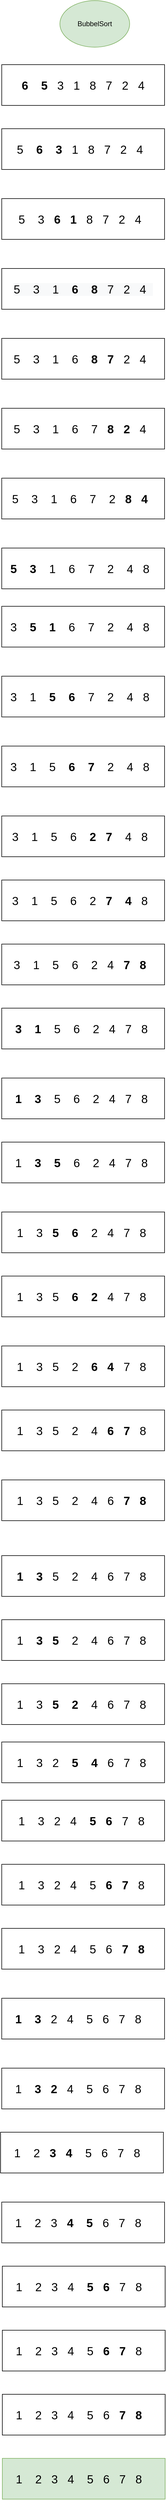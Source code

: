 <mxfile version="13.10.2" type="github">
  <diagram id="Pk1b3dgURT7b5KNRzjb6" name="Page-1">
    <mxGraphModel dx="504" dy="398" grid="1" gridSize="10" guides="1" tooltips="1" connect="1" arrows="1" fold="1" page="1" pageScale="1" pageWidth="827" pageHeight="1169" math="0" shadow="0">
      <root>
        <mxCell id="0" />
        <mxCell id="1" parent="0" />
        <mxCell id="W44GUW1nfyjWdWvCGlpn-1" value="BubbelSort" style="ellipse;whiteSpace=wrap;html=1;fillColor=#d5e8d4;strokeColor=#82b366;" vertex="1" parent="1">
          <mxGeometry x="340" y="40" width="120" height="80" as="geometry" />
        </mxCell>
        <mxCell id="W44GUW1nfyjWdWvCGlpn-3" value="&lt;font style=&quot;font-size: 20px&quot;&gt;&lt;b&gt;6&amp;nbsp; &amp;nbsp; 5&lt;/b&gt;&amp;nbsp; &amp;nbsp;3&amp;nbsp; &amp;nbsp;1&amp;nbsp; &amp;nbsp;8&amp;nbsp; &amp;nbsp;7&amp;nbsp; &amp;nbsp;2&amp;nbsp; &amp;nbsp;4&lt;/font&gt;" style="rounded=0;whiteSpace=wrap;html=1;gradientColor=#ffffff;" vertex="1" parent="1">
          <mxGeometry x="240" y="150" width="280" height="70" as="geometry" />
        </mxCell>
        <mxCell id="W44GUW1nfyjWdWvCGlpn-4" value="&lt;font style=&quot;font-size: 20px&quot;&gt;5&amp;nbsp; &amp;nbsp; &lt;b&gt;6&amp;nbsp; &amp;nbsp; 3&amp;nbsp;&lt;/b&gt; &amp;nbsp;1&amp;nbsp; &amp;nbsp;8&amp;nbsp; &amp;nbsp;7&amp;nbsp; &amp;nbsp;2&amp;nbsp; &amp;nbsp;4&amp;nbsp;&amp;nbsp;&lt;/font&gt;" style="rounded=0;whiteSpace=wrap;html=1;" vertex="1" parent="1">
          <mxGeometry x="240" y="260" width="280" height="70" as="geometry" />
        </mxCell>
        <mxCell id="W44GUW1nfyjWdWvCGlpn-5" value="&lt;span style=&quot;font-size: 20px&quot;&gt;5&amp;nbsp; &amp;nbsp; 3&amp;nbsp; &amp;nbsp;&lt;b&gt;6&amp;nbsp; &amp;nbsp;1&lt;/b&gt;&amp;nbsp; &amp;nbsp;8&amp;nbsp; &amp;nbsp;7&amp;nbsp; &amp;nbsp;2&amp;nbsp; &amp;nbsp;4&amp;nbsp;&amp;nbsp;&lt;/span&gt;" style="rounded=0;whiteSpace=wrap;html=1;" vertex="1" parent="1">
          <mxGeometry x="240" y="380" width="280" height="70" as="geometry" />
        </mxCell>
        <mxCell id="W44GUW1nfyjWdWvCGlpn-6" value="&lt;span style=&quot;color: rgb(0 , 0 , 0) ; font-family: &amp;#34;helvetica&amp;#34; ; font-size: 20px ; font-style: normal ; font-weight: 400 ; letter-spacing: normal ; text-align: center ; text-indent: 0px ; text-transform: none ; word-spacing: 0px ; background-color: rgb(248 , 249 , 250) ; display: inline ; float: none&quot;&gt;5&amp;nbsp; &amp;nbsp; 3&amp;nbsp; &amp;nbsp; 1&amp;nbsp; &amp;nbsp; &lt;/span&gt;&lt;span style=&quot;color: rgb(0 , 0 , 0) ; font-family: &amp;#34;helvetica&amp;#34; ; font-size: 20px ; font-style: normal ; letter-spacing: normal ; text-align: center ; text-indent: 0px ; text-transform: none ; word-spacing: 0px ; background-color: rgb(248 , 249 , 250) ; display: inline ; float: none&quot;&gt;&lt;b&gt;6&amp;nbsp; &amp;nbsp; 8&lt;/b&gt;&lt;/span&gt;&lt;span style=&quot;color: rgb(0 , 0 , 0) ; font-family: &amp;#34;helvetica&amp;#34; ; font-size: 20px ; font-style: normal ; font-weight: 400 ; letter-spacing: normal ; text-align: center ; text-indent: 0px ; text-transform: none ; word-spacing: 0px ; background-color: rgb(248 , 249 , 250) ; display: inline ; float: none&quot;&gt;&amp;nbsp; &amp;nbsp;7&amp;nbsp; &amp;nbsp;2&amp;nbsp; &amp;nbsp;4&amp;nbsp;&amp;nbsp;&lt;/span&gt;" style="rounded=0;whiteSpace=wrap;html=1;" vertex="1" parent="1">
          <mxGeometry x="240" y="500" width="280" height="70" as="geometry" />
        </mxCell>
        <mxCell id="W44GUW1nfyjWdWvCGlpn-7" value="&lt;span style=&quot;font-family: &amp;#34;helvetica&amp;#34; ; font-size: 20px&quot;&gt;5&amp;nbsp; &amp;nbsp; 3&amp;nbsp; &amp;nbsp; 1&amp;nbsp; &amp;nbsp; 6&amp;nbsp; &amp;nbsp; &lt;b&gt;8&amp;nbsp; &amp;nbsp;7&amp;nbsp;&lt;/b&gt; &amp;nbsp;2&amp;nbsp; &amp;nbsp;4&amp;nbsp;&amp;nbsp;&lt;/span&gt;" style="rounded=0;whiteSpace=wrap;html=1;" vertex="1" parent="1">
          <mxGeometry x="240" y="620" width="280" height="70" as="geometry" />
        </mxCell>
        <mxCell id="W44GUW1nfyjWdWvCGlpn-8" value="&lt;span style=&quot;font-family: &amp;#34;helvetica&amp;#34; ; font-size: 20px&quot;&gt;5&amp;nbsp; &amp;nbsp; 3&amp;nbsp; &amp;nbsp; 1&amp;nbsp; &amp;nbsp; 6&amp;nbsp; &amp;nbsp; 7&amp;nbsp; &amp;nbsp; 2&amp;nbsp; &amp;nbsp;&lt;b&gt;8&amp;nbsp; &amp;nbsp;4&lt;/b&gt;&amp;nbsp;&amp;nbsp;&lt;/span&gt;" style="rounded=0;whiteSpace=wrap;html=1;" vertex="1" parent="1">
          <mxGeometry x="240" y="860" width="280" height="70" as="geometry" />
        </mxCell>
        <mxCell id="W44GUW1nfyjWdWvCGlpn-11" value="&lt;span style=&quot;font-family: &amp;#34;helvetica&amp;#34; ; font-size: 20px&quot;&gt;&lt;b&gt;5&amp;nbsp; &amp;nbsp; 3&amp;nbsp;&lt;/b&gt; &amp;nbsp; 1&amp;nbsp; &amp;nbsp; 6&amp;nbsp; &amp;nbsp; 7&amp;nbsp; &amp;nbsp; 2&amp;nbsp; &amp;nbsp; 4&amp;nbsp; &amp;nbsp;8&amp;nbsp;&amp;nbsp;&lt;/span&gt;" style="whiteSpace=wrap;html=1;gradientColor=#ffffff;" vertex="1" parent="1">
          <mxGeometry x="240" y="980" width="280" height="70" as="geometry" />
        </mxCell>
        <mxCell id="W44GUW1nfyjWdWvCGlpn-12" value="&lt;span style=&quot;font-family: &amp;#34;helvetica&amp;#34; ; font-size: 20px&quot;&gt;3&amp;nbsp; &amp;nbsp; &lt;b&gt;5&amp;nbsp; &amp;nbsp; 1&lt;/b&gt;&amp;nbsp; &amp;nbsp; 6&amp;nbsp; &amp;nbsp; 7&amp;nbsp; &amp;nbsp; 2&amp;nbsp; &amp;nbsp; 4&amp;nbsp; &amp;nbsp;8&amp;nbsp;&amp;nbsp;&lt;/span&gt;" style="whiteSpace=wrap;html=1;gradientColor=#ffffff;" vertex="1" parent="1">
          <mxGeometry x="240" y="1080" width="280" height="70" as="geometry" />
        </mxCell>
        <mxCell id="W44GUW1nfyjWdWvCGlpn-14" value="&lt;span style=&quot;font-family: &amp;#34;helvetica&amp;#34; ; font-size: 20px&quot;&gt;3&amp;nbsp; &amp;nbsp; 1&amp;nbsp; &amp;nbsp; &lt;b&gt;5&amp;nbsp; &amp;nbsp; 6&lt;/b&gt;&amp;nbsp; &amp;nbsp; 7&amp;nbsp; &amp;nbsp; 2&amp;nbsp; &amp;nbsp; 4&amp;nbsp; &amp;nbsp;8&amp;nbsp;&amp;nbsp;&lt;/span&gt;" style="whiteSpace=wrap;html=1;gradientColor=#ffffff;" vertex="1" parent="1">
          <mxGeometry x="240" y="1200" width="280" height="70" as="geometry" />
        </mxCell>
        <mxCell id="W44GUW1nfyjWdWvCGlpn-15" value="&lt;span style=&quot;font-family: &amp;#34;helvetica&amp;#34; ; font-size: 20px&quot;&gt;3&amp;nbsp; &amp;nbsp; 1&amp;nbsp; &amp;nbsp; 5&amp;nbsp; &amp;nbsp; &lt;b&gt;6&amp;nbsp; &amp;nbsp; 7&lt;/b&gt;&amp;nbsp; &amp;nbsp; 2&amp;nbsp; &amp;nbsp; 4&amp;nbsp; &amp;nbsp;8&amp;nbsp;&amp;nbsp;&lt;/span&gt;" style="whiteSpace=wrap;html=1;gradientColor=#ffffff;" vertex="1" parent="1">
          <mxGeometry x="240" y="1320" width="280" height="70" as="geometry" />
        </mxCell>
        <mxCell id="W44GUW1nfyjWdWvCGlpn-16" value="&lt;span style=&quot;font-family: &amp;#34;helvetica&amp;#34; ; font-size: 20px&quot;&gt;3&amp;nbsp; &amp;nbsp; 1&amp;nbsp; &amp;nbsp; 5&amp;nbsp; &amp;nbsp; 6&amp;nbsp; &amp;nbsp; &lt;b&gt;2&amp;nbsp; &amp;nbsp;7&lt;/b&gt;&amp;nbsp; &amp;nbsp; 4&amp;nbsp; &amp;nbsp;8&amp;nbsp;&amp;nbsp;&lt;/span&gt;" style="whiteSpace=wrap;html=1;gradientColor=#ffffff;" vertex="1" parent="1">
          <mxGeometry x="240" y="1440" width="280" height="70" as="geometry" />
        </mxCell>
        <mxCell id="W44GUW1nfyjWdWvCGlpn-21" value="&lt;span style=&quot;font-family: &amp;#34;helvetica&amp;#34; ; font-size: 20px&quot;&gt;5&amp;nbsp; &amp;nbsp; 3&amp;nbsp; &amp;nbsp; 1&amp;nbsp; &amp;nbsp; 6&amp;nbsp; &amp;nbsp; 7&lt;b&gt;&amp;nbsp; &amp;nbsp;8&amp;nbsp;&lt;/b&gt; &amp;nbsp;&lt;b&gt;2&lt;/b&gt;&amp;nbsp; &amp;nbsp;4&amp;nbsp;&amp;nbsp;&lt;/span&gt;" style="rounded=0;whiteSpace=wrap;html=1;" vertex="1" parent="1">
          <mxGeometry x="240" y="740" width="280" height="70" as="geometry" />
        </mxCell>
        <mxCell id="W44GUW1nfyjWdWvCGlpn-22" value="&lt;span style=&quot;font-family: &amp;#34;helvetica&amp;#34; ; font-size: 20px&quot;&gt;3&amp;nbsp; &amp;nbsp; 1&amp;nbsp; &amp;nbsp; 5&amp;nbsp; &amp;nbsp; 6&amp;nbsp; &amp;nbsp; 2&lt;b&gt;&amp;nbsp; &amp;nbsp;7&lt;/b&gt;&amp;nbsp; &amp;nbsp; &lt;b&gt;4&lt;/b&gt;&amp;nbsp; &amp;nbsp;8&amp;nbsp;&amp;nbsp;&lt;/span&gt;" style="whiteSpace=wrap;html=1;gradientColor=#ffffff;" vertex="1" parent="1">
          <mxGeometry x="240" y="1550" width="280" height="70" as="geometry" />
        </mxCell>
        <mxCell id="W44GUW1nfyjWdWvCGlpn-23" value="&lt;span style=&quot;font-family: &amp;#34;helvetica&amp;#34; ; font-size: 20px&quot;&gt;3&amp;nbsp; &amp;nbsp; 1&amp;nbsp; &amp;nbsp; 5&amp;nbsp; &amp;nbsp; 6&amp;nbsp; &amp;nbsp; 2&lt;b&gt;&amp;nbsp; &amp;nbsp;&lt;/b&gt;4&amp;nbsp; &amp;nbsp;&lt;b&gt;7&lt;/b&gt;&amp;nbsp; &amp;nbsp;&lt;b&gt;8&lt;/b&gt;&amp;nbsp;&amp;nbsp;&lt;/span&gt;" style="whiteSpace=wrap;html=1;gradientColor=#ffffff;" vertex="1" parent="1">
          <mxGeometry x="240" y="1660" width="280" height="70" as="geometry" />
        </mxCell>
        <mxCell id="W44GUW1nfyjWdWvCGlpn-25" value="&lt;span style=&quot;font-family: &amp;#34;helvetica&amp;#34; ; font-size: 20px&quot;&gt;&lt;b&gt;3&amp;nbsp; &amp;nbsp; 1&lt;/b&gt;&amp;nbsp; &amp;nbsp; 5&amp;nbsp; &amp;nbsp; 6&amp;nbsp; &amp;nbsp; 2&lt;/span&gt;&lt;b style=&quot;font-family: &amp;#34;helvetica&amp;#34; ; font-size: 20px&quot;&gt;&amp;nbsp; &amp;nbsp;&lt;/b&gt;&lt;span style=&quot;font-family: &amp;#34;helvetica&amp;#34; ; font-size: 20px&quot;&gt;4&amp;nbsp; &amp;nbsp;7&lt;/span&gt;&lt;span style=&quot;font-family: &amp;#34;helvetica&amp;#34; ; font-size: 20px&quot;&gt;&amp;nbsp; &amp;nbsp;8&lt;/span&gt;&lt;span style=&quot;font-family: &amp;#34;helvetica&amp;#34; ; font-size: 20px&quot;&gt;&amp;nbsp;&lt;/span&gt;" style="rounded=0;whiteSpace=wrap;html=1;" vertex="1" parent="1">
          <mxGeometry x="240" y="1770" width="280" height="70" as="geometry" />
        </mxCell>
        <mxCell id="W44GUW1nfyjWdWvCGlpn-26" value="&lt;span style=&quot;font-family: &amp;#34;helvetica&amp;#34; ; font-size: 20px&quot;&gt;&lt;b&gt;1&amp;nbsp; &amp;nbsp; 3&lt;/b&gt;&amp;nbsp; &amp;nbsp; 5&amp;nbsp; &amp;nbsp; 6&amp;nbsp; &amp;nbsp; 2&lt;/span&gt;&lt;b style=&quot;font-family: &amp;#34;helvetica&amp;#34; ; font-size: 20px&quot;&gt;&amp;nbsp; &amp;nbsp;&lt;/b&gt;&lt;span style=&quot;font-family: &amp;#34;helvetica&amp;#34; ; font-size: 20px&quot;&gt;4&amp;nbsp; &amp;nbsp;7&lt;/span&gt;&lt;span style=&quot;font-family: &amp;#34;helvetica&amp;#34; ; font-size: 20px&quot;&gt;&amp;nbsp; &amp;nbsp;8&lt;/span&gt;&lt;span style=&quot;font-family: &amp;#34;helvetica&amp;#34; ; font-size: 20px&quot;&gt;&amp;nbsp;&lt;/span&gt;" style="rounded=0;whiteSpace=wrap;html=1;" vertex="1" parent="1">
          <mxGeometry x="240" y="1890" width="280" height="70" as="geometry" />
        </mxCell>
        <mxCell id="W44GUW1nfyjWdWvCGlpn-27" value="&lt;span style=&quot;font-family: &amp;#34;helvetica&amp;#34; ; font-size: 20px&quot;&gt;1&lt;b&gt;&amp;nbsp; &amp;nbsp; 3&lt;/b&gt;&amp;nbsp; &amp;nbsp; &lt;b&gt;5&lt;/b&gt;&amp;nbsp; &amp;nbsp; 6&amp;nbsp; &amp;nbsp; 2&lt;/span&gt;&lt;b style=&quot;font-family: &amp;#34;helvetica&amp;#34; ; font-size: 20px&quot;&gt;&amp;nbsp; &amp;nbsp;&lt;/b&gt;&lt;span style=&quot;font-family: &amp;#34;helvetica&amp;#34; ; font-size: 20px&quot;&gt;4&amp;nbsp; &amp;nbsp;7&lt;/span&gt;&lt;span style=&quot;font-family: &amp;#34;helvetica&amp;#34; ; font-size: 20px&quot;&gt;&amp;nbsp; &amp;nbsp;8&lt;/span&gt;&lt;span style=&quot;font-family: &amp;#34;helvetica&amp;#34; ; font-size: 20px&quot;&gt;&amp;nbsp;&lt;/span&gt;" style="rounded=0;whiteSpace=wrap;html=1;" vertex="1" parent="1">
          <mxGeometry x="240" y="2000" width="280" height="70" as="geometry" />
        </mxCell>
        <mxCell id="W44GUW1nfyjWdWvCGlpn-28" value="&lt;span style=&quot;font-family: &amp;#34;helvetica&amp;#34; ; font-size: 20px&quot;&gt;1&lt;b&gt;&amp;nbsp; &amp;nbsp; &lt;/b&gt;3&amp;nbsp; &amp;nbsp;&lt;b&gt;5&lt;/b&gt;&amp;nbsp; &amp;nbsp; &lt;b&gt;6&lt;/b&gt;&amp;nbsp; &amp;nbsp; 2&lt;/span&gt;&lt;b style=&quot;font-family: &amp;#34;helvetica&amp;#34; ; font-size: 20px&quot;&gt;&amp;nbsp; &amp;nbsp;&lt;/b&gt;&lt;span style=&quot;font-family: &amp;#34;helvetica&amp;#34; ; font-size: 20px&quot;&gt;4&amp;nbsp; &amp;nbsp;7&lt;/span&gt;&lt;span style=&quot;font-family: &amp;#34;helvetica&amp;#34; ; font-size: 20px&quot;&gt;&amp;nbsp; &amp;nbsp;8&lt;/span&gt;&lt;span style=&quot;font-family: &amp;#34;helvetica&amp;#34; ; font-size: 20px&quot;&gt;&amp;nbsp;&lt;/span&gt;" style="rounded=0;whiteSpace=wrap;html=1;" vertex="1" parent="1">
          <mxGeometry x="240" y="2120" width="280" height="70" as="geometry" />
        </mxCell>
        <mxCell id="W44GUW1nfyjWdWvCGlpn-29" value="&lt;span style=&quot;font-family: &amp;#34;helvetica&amp;#34; ; font-size: 20px&quot;&gt;1&lt;b&gt;&amp;nbsp; &amp;nbsp; &lt;/b&gt;3&amp;nbsp; &amp;nbsp;5&amp;nbsp; &amp;nbsp;&amp;nbsp;&lt;b&gt;6&lt;/b&gt;&amp;nbsp; &amp;nbsp; &lt;b&gt;2&lt;/b&gt;&lt;/span&gt;&lt;b style=&quot;font-family: &amp;#34;helvetica&amp;#34; ; font-size: 20px&quot;&gt;&amp;nbsp; &amp;nbsp;&lt;/b&gt;&lt;span style=&quot;font-family: &amp;#34;helvetica&amp;#34; ; font-size: 20px&quot;&gt;4&amp;nbsp; &amp;nbsp;7&lt;/span&gt;&lt;span style=&quot;font-family: &amp;#34;helvetica&amp;#34; ; font-size: 20px&quot;&gt;&amp;nbsp; &amp;nbsp;8&lt;/span&gt;&lt;span style=&quot;font-family: &amp;#34;helvetica&amp;#34; ; font-size: 20px&quot;&gt;&amp;nbsp;&lt;/span&gt;" style="rounded=0;whiteSpace=wrap;html=1;" vertex="1" parent="1">
          <mxGeometry x="240" y="2230" width="280" height="70" as="geometry" />
        </mxCell>
        <mxCell id="W44GUW1nfyjWdWvCGlpn-30" value="&lt;span style=&quot;font-family: &amp;#34;helvetica&amp;#34; ; font-size: 20px&quot;&gt;1&lt;b&gt;&amp;nbsp; &amp;nbsp; &lt;/b&gt;3&amp;nbsp; &amp;nbsp;5&amp;nbsp; &amp;nbsp; 2&amp;nbsp;&amp;nbsp; &amp;nbsp;&lt;b&gt;6&lt;/b&gt;&lt;/span&gt;&lt;b style=&quot;font-family: &amp;#34;helvetica&amp;#34; ; font-size: 20px&quot;&gt;&amp;nbsp; &amp;nbsp;&lt;/b&gt;&lt;span style=&quot;font-family: &amp;#34;helvetica&amp;#34; ; font-size: 20px&quot;&gt;&lt;b&gt;4&amp;nbsp;&lt;/b&gt; &amp;nbsp;7&lt;/span&gt;&lt;span style=&quot;font-family: &amp;#34;helvetica&amp;#34; ; font-size: 20px&quot;&gt;&amp;nbsp; &amp;nbsp;8&lt;/span&gt;&lt;span style=&quot;font-family: &amp;#34;helvetica&amp;#34; ; font-size: 20px&quot;&gt;&amp;nbsp;&lt;/span&gt;" style="rounded=0;whiteSpace=wrap;html=1;" vertex="1" parent="1">
          <mxGeometry x="240" y="2350" width="280" height="70" as="geometry" />
        </mxCell>
        <mxCell id="W44GUW1nfyjWdWvCGlpn-31" value="&lt;span style=&quot;font-family: &amp;#34;helvetica&amp;#34; ; font-size: 20px&quot;&gt;1&lt;b&gt;&amp;nbsp; &amp;nbsp; &lt;/b&gt;3&amp;nbsp; &amp;nbsp;5&amp;nbsp; &amp;nbsp; 2&amp;nbsp; &amp;nbsp; 4&lt;/span&gt;&lt;b style=&quot;font-family: &amp;#34;helvetica&amp;#34; ; font-size: 20px&quot;&gt;&amp;nbsp; &amp;nbsp;6&lt;/b&gt;&lt;span style=&quot;font-family: &amp;#34;helvetica&amp;#34; ; font-size: 20px&quot;&gt;&lt;b&gt;&amp;nbsp;&lt;/b&gt; &amp;nbsp;&lt;b&gt;7&lt;/b&gt;&lt;/span&gt;&lt;span style=&quot;font-family: &amp;#34;helvetica&amp;#34; ; font-size: 20px&quot;&gt;&amp;nbsp; &amp;nbsp;8&lt;/span&gt;&lt;span style=&quot;font-family: &amp;#34;helvetica&amp;#34; ; font-size: 20px&quot;&gt;&amp;nbsp;&lt;/span&gt;" style="rounded=0;whiteSpace=wrap;html=1;" vertex="1" parent="1">
          <mxGeometry x="240" y="2460" width="280" height="70" as="geometry" />
        </mxCell>
        <mxCell id="W44GUW1nfyjWdWvCGlpn-32" value="&lt;span style=&quot;font-family: &amp;#34;helvetica&amp;#34; ; font-size: 20px&quot;&gt;1&lt;b&gt;&amp;nbsp; &amp;nbsp; &lt;/b&gt;3&amp;nbsp; &amp;nbsp;5&amp;nbsp; &amp;nbsp; 2&amp;nbsp; &amp;nbsp; 4&lt;/span&gt;&lt;b style=&quot;font-family: &amp;#34;helvetica&amp;#34; ; font-size: 20px&quot;&gt;&amp;nbsp; &amp;nbsp;&lt;/b&gt;&lt;span style=&quot;font-family: &amp;#34;helvetica&amp;#34; ; font-size: 20px&quot;&gt;6&lt;/span&gt;&lt;span style=&quot;font-family: &amp;#34;helvetica&amp;#34; ; font-size: 20px&quot;&gt;&amp;nbsp; &amp;nbsp;&lt;b&gt;7&lt;/b&gt;&lt;/span&gt;&lt;span style=&quot;font-family: &amp;#34;helvetica&amp;#34; ; font-size: 20px&quot;&gt;&amp;nbsp; &amp;nbsp;&lt;b&gt;8&lt;/b&gt;&lt;/span&gt;&lt;span style=&quot;font-family: &amp;#34;helvetica&amp;#34; ; font-size: 20px&quot;&gt;&lt;b&gt;&amp;nbsp;&lt;/b&gt;&lt;/span&gt;" style="rounded=0;whiteSpace=wrap;html=1;" vertex="1" parent="1">
          <mxGeometry x="240" y="2580" width="280" height="70" as="geometry" />
        </mxCell>
        <mxCell id="W44GUW1nfyjWdWvCGlpn-33" value="&lt;span style=&quot;font-family: &amp;#34;helvetica&amp;#34; ; font-size: 20px&quot;&gt;&lt;b&gt;1&amp;nbsp; &amp;nbsp; 3&lt;/b&gt;&amp;nbsp; &amp;nbsp;5&amp;nbsp; &amp;nbsp; 2&amp;nbsp; &amp;nbsp; 4&lt;/span&gt;&lt;b style=&quot;font-family: &amp;#34;helvetica&amp;#34; ; font-size: 20px&quot;&gt;&amp;nbsp; &amp;nbsp;&lt;/b&gt;&lt;span style=&quot;font-family: &amp;#34;helvetica&amp;#34; ; font-size: 20px&quot;&gt;6&lt;/span&gt;&lt;span style=&quot;font-family: &amp;#34;helvetica&amp;#34; ; font-size: 20px&quot;&gt;&amp;nbsp; &amp;nbsp;7&lt;/span&gt;&lt;span style=&quot;font-family: &amp;#34;helvetica&amp;#34; ; font-size: 20px&quot;&gt;&amp;nbsp; &amp;nbsp;8&lt;/span&gt;&lt;span style=&quot;font-family: &amp;#34;helvetica&amp;#34; ; font-size: 20px&quot;&gt;&lt;b&gt;&amp;nbsp;&lt;/b&gt;&lt;/span&gt;" style="rounded=0;whiteSpace=wrap;html=1;" vertex="1" parent="1">
          <mxGeometry x="240" y="2710" width="280" height="70" as="geometry" />
        </mxCell>
        <mxCell id="W44GUW1nfyjWdWvCGlpn-34" value="&lt;span style=&quot;font-family: &amp;#34;helvetica&amp;#34; ; font-size: 20px&quot;&gt;1&lt;b&gt;&amp;nbsp; &amp;nbsp; 3&amp;nbsp; &amp;nbsp;5&lt;/b&gt;&amp;nbsp; &amp;nbsp; 2&amp;nbsp; &amp;nbsp; 4&lt;/span&gt;&lt;b style=&quot;font-family: &amp;#34;helvetica&amp;#34; ; font-size: 20px&quot;&gt;&amp;nbsp; &amp;nbsp;&lt;/b&gt;&lt;span style=&quot;font-family: &amp;#34;helvetica&amp;#34; ; font-size: 20px&quot;&gt;6&lt;/span&gt;&lt;span style=&quot;font-family: &amp;#34;helvetica&amp;#34; ; font-size: 20px&quot;&gt;&amp;nbsp; &amp;nbsp;7&lt;/span&gt;&lt;span style=&quot;font-family: &amp;#34;helvetica&amp;#34; ; font-size: 20px&quot;&gt;&amp;nbsp; &amp;nbsp;8&lt;/span&gt;&lt;span style=&quot;font-family: &amp;#34;helvetica&amp;#34; ; font-size: 20px&quot;&gt;&lt;b&gt;&amp;nbsp;&lt;/b&gt;&lt;/span&gt;" style="rounded=0;whiteSpace=wrap;html=1;" vertex="1" parent="1">
          <mxGeometry x="240" y="2820" width="280" height="70" as="geometry" />
        </mxCell>
        <mxCell id="W44GUW1nfyjWdWvCGlpn-35" value="&lt;span style=&quot;font-family: &amp;#34;helvetica&amp;#34; ; font-size: 20px&quot;&gt;1&lt;b&gt;&amp;nbsp; &amp;nbsp; &lt;/b&gt;3&lt;b&gt;&amp;nbsp; &amp;nbsp;5&lt;/b&gt;&amp;nbsp; &amp;nbsp; &lt;b&gt;2&lt;/b&gt;&amp;nbsp; &amp;nbsp; 4&lt;/span&gt;&lt;b style=&quot;font-family: &amp;#34;helvetica&amp;#34; ; font-size: 20px&quot;&gt;&amp;nbsp; &amp;nbsp;&lt;/b&gt;&lt;span style=&quot;font-family: &amp;#34;helvetica&amp;#34; ; font-size: 20px&quot;&gt;6&lt;/span&gt;&lt;span style=&quot;font-family: &amp;#34;helvetica&amp;#34; ; font-size: 20px&quot;&gt;&amp;nbsp; &amp;nbsp;7&lt;/span&gt;&lt;span style=&quot;font-family: &amp;#34;helvetica&amp;#34; ; font-size: 20px&quot;&gt;&amp;nbsp; &amp;nbsp;8&lt;/span&gt;&lt;span style=&quot;font-family: &amp;#34;helvetica&amp;#34; ; font-size: 20px&quot;&gt;&lt;b&gt;&amp;nbsp;&lt;/b&gt;&lt;/span&gt;" style="rounded=0;whiteSpace=wrap;html=1;" vertex="1" parent="1">
          <mxGeometry x="240" y="2930" width="280" height="70" as="geometry" />
        </mxCell>
        <mxCell id="W44GUW1nfyjWdWvCGlpn-36" value="&lt;span style=&quot;font-family: &amp;#34;helvetica&amp;#34; ; font-size: 20px&quot;&gt;1&lt;b&gt;&amp;nbsp; &amp;nbsp; &lt;/b&gt;3&lt;b&gt;&amp;nbsp; &amp;nbsp;&lt;/b&gt;2&amp;nbsp; &amp;nbsp;&amp;nbsp;&lt;b&gt;5&lt;/b&gt;&amp;nbsp; &amp;nbsp;&lt;b&gt; 4&lt;/b&gt;&lt;/span&gt;&lt;b style=&quot;font-family: &amp;#34;helvetica&amp;#34; ; font-size: 20px&quot;&gt;&amp;nbsp; &amp;nbsp;&lt;/b&gt;&lt;span style=&quot;font-family: &amp;#34;helvetica&amp;#34; ; font-size: 20px&quot;&gt;6&lt;/span&gt;&lt;span style=&quot;font-family: &amp;#34;helvetica&amp;#34; ; font-size: 20px&quot;&gt;&amp;nbsp; &amp;nbsp;7&lt;/span&gt;&lt;span style=&quot;font-family: &amp;#34;helvetica&amp;#34; ; font-size: 20px&quot;&gt;&amp;nbsp; &amp;nbsp;8&lt;/span&gt;&lt;span style=&quot;font-family: &amp;#34;helvetica&amp;#34; ; font-size: 20px&quot;&gt;&lt;b&gt;&amp;nbsp;&lt;/b&gt;&lt;/span&gt;" style="rounded=0;whiteSpace=wrap;html=1;" vertex="1" parent="1">
          <mxGeometry x="240" y="3030" width="280" height="70" as="geometry" />
        </mxCell>
        <mxCell id="W44GUW1nfyjWdWvCGlpn-37" value="&lt;span style=&quot;font-family: &amp;#34;helvetica&amp;#34; ; font-size: 20px&quot;&gt;1&lt;b&gt;&amp;nbsp; &amp;nbsp; &lt;/b&gt;3&lt;b&gt;&amp;nbsp; &amp;nbsp;&lt;/b&gt;2&amp;nbsp; &amp;nbsp;4&amp;nbsp; &amp;nbsp;&lt;b&gt; 5&lt;/b&gt;&lt;/span&gt;&lt;b style=&quot;font-family: &amp;#34;helvetica&amp;#34; ; font-size: 20px&quot;&gt;&amp;nbsp; &amp;nbsp;&lt;/b&gt;&lt;span style=&quot;font-family: &amp;#34;helvetica&amp;#34; ; font-size: 20px&quot;&gt;&lt;b&gt;6&lt;/b&gt;&lt;/span&gt;&lt;span style=&quot;font-family: &amp;#34;helvetica&amp;#34; ; font-size: 20px&quot;&gt;&amp;nbsp; &amp;nbsp;7&lt;/span&gt;&lt;span style=&quot;font-family: &amp;#34;helvetica&amp;#34; ; font-size: 20px&quot;&gt;&amp;nbsp; &amp;nbsp;8&lt;/span&gt;&lt;span style=&quot;font-family: &amp;#34;helvetica&amp;#34; ; font-size: 20px&quot;&gt;&lt;b&gt;&amp;nbsp;&lt;/b&gt;&lt;/span&gt;" style="rounded=0;whiteSpace=wrap;html=1;" vertex="1" parent="1">
          <mxGeometry x="240" y="3130" width="280" height="70" as="geometry" />
        </mxCell>
        <mxCell id="W44GUW1nfyjWdWvCGlpn-38" value="&lt;span style=&quot;font-family: &amp;#34;helvetica&amp;#34; ; font-size: 20px&quot;&gt;1&lt;b&gt;&amp;nbsp; &amp;nbsp; &lt;/b&gt;3&lt;b&gt;&amp;nbsp; &amp;nbsp;&lt;/b&gt;2&amp;nbsp; &amp;nbsp;4&amp;nbsp; &amp;nbsp;&lt;b&gt;&amp;nbsp;&lt;/b&gt;5&lt;/span&gt;&lt;b style=&quot;font-family: &amp;#34;helvetica&amp;#34; ; font-size: 20px&quot;&gt;&amp;nbsp; &amp;nbsp;&lt;/b&gt;&lt;span style=&quot;font-family: &amp;#34;helvetica&amp;#34; ; font-size: 20px&quot;&gt;&lt;b&gt;6&lt;/b&gt;&lt;/span&gt;&lt;span style=&quot;font-family: &amp;#34;helvetica&amp;#34; ; font-size: 20px&quot;&gt;&amp;nbsp; &amp;nbsp;&lt;b&gt;7&lt;/b&gt;&lt;/span&gt;&lt;span style=&quot;font-family: &amp;#34;helvetica&amp;#34; ; font-size: 20px&quot;&gt;&amp;nbsp; &amp;nbsp;8&lt;/span&gt;&lt;span style=&quot;font-family: &amp;#34;helvetica&amp;#34; ; font-size: 20px&quot;&gt;&lt;b&gt;&amp;nbsp;&lt;/b&gt;&lt;/span&gt;" style="rounded=0;whiteSpace=wrap;html=1;" vertex="1" parent="1">
          <mxGeometry x="240" y="3240" width="280" height="70" as="geometry" />
        </mxCell>
        <mxCell id="W44GUW1nfyjWdWvCGlpn-39" value="&lt;span style=&quot;font-family: &amp;#34;helvetica&amp;#34; ; font-size: 20px&quot;&gt;1&lt;b&gt;&amp;nbsp; &amp;nbsp; &lt;/b&gt;3&lt;b&gt;&amp;nbsp; &amp;nbsp;&lt;/b&gt;2&amp;nbsp; &amp;nbsp;4&amp;nbsp; &amp;nbsp;&lt;b&gt;&amp;nbsp;&lt;/b&gt;5&lt;/span&gt;&lt;b style=&quot;font-family: &amp;#34;helvetica&amp;#34; ; font-size: 20px&quot;&gt;&amp;nbsp; &amp;nbsp;&lt;/b&gt;&lt;span style=&quot;font-family: &amp;#34;helvetica&amp;#34; ; font-size: 20px&quot;&gt;6&lt;/span&gt;&lt;span style=&quot;font-family: &amp;#34;helvetica&amp;#34; ; font-size: 20px&quot;&gt;&amp;nbsp; &amp;nbsp;&lt;b&gt;7&lt;/b&gt;&lt;/span&gt;&lt;span style=&quot;font-family: &amp;#34;helvetica&amp;#34; ; font-size: 20px&quot;&gt;&amp;nbsp; &amp;nbsp;&lt;b&gt;8&lt;/b&gt;&lt;/span&gt;&lt;span style=&quot;font-family: &amp;#34;helvetica&amp;#34; ; font-size: 20px&quot;&gt;&lt;b&gt;&amp;nbsp;&lt;/b&gt;&lt;/span&gt;" style="rounded=0;whiteSpace=wrap;html=1;" vertex="1" parent="1">
          <mxGeometry x="240" y="3350" width="280" height="70" as="geometry" />
        </mxCell>
        <mxCell id="W44GUW1nfyjWdWvCGlpn-40" value="&lt;span style=&quot;font-family: &amp;#34;helvetica&amp;#34; ; font-size: 20px&quot;&gt;&lt;b&gt;1&amp;nbsp; &amp;nbsp;&amp;nbsp;3&amp;nbsp; &amp;nbsp;&lt;/b&gt;2&amp;nbsp; &amp;nbsp;4&amp;nbsp; &amp;nbsp;&lt;b&gt;&amp;nbsp;&lt;/b&gt;5&lt;/span&gt;&lt;b style=&quot;font-family: &amp;#34;helvetica&amp;#34; ; font-size: 20px&quot;&gt;&amp;nbsp; &amp;nbsp;&lt;/b&gt;&lt;span style=&quot;font-family: &amp;#34;helvetica&amp;#34; ; font-size: 20px&quot;&gt;6&lt;/span&gt;&lt;span style=&quot;font-family: &amp;#34;helvetica&amp;#34; ; font-size: 20px&quot;&gt;&amp;nbsp; &amp;nbsp;7&amp;nbsp; &amp;nbsp;8&lt;/span&gt;&lt;span style=&quot;font-family: &amp;#34;helvetica&amp;#34; ; font-size: 20px&quot;&gt;&amp;nbsp; &amp;nbsp;&lt;/span&gt;" style="rounded=0;whiteSpace=wrap;html=1;" vertex="1" parent="1">
          <mxGeometry x="240" y="3470" width="280" height="70" as="geometry" />
        </mxCell>
        <mxCell id="W44GUW1nfyjWdWvCGlpn-41" value="&lt;span style=&quot;font-family: &amp;#34;helvetica&amp;#34; ; font-size: 20px&quot;&gt;1&lt;b&gt;&amp;nbsp; &amp;nbsp; 3&amp;nbsp; &amp;nbsp;2&lt;/b&gt;&amp;nbsp; &amp;nbsp;4&amp;nbsp; &amp;nbsp;&lt;b&gt;&amp;nbsp;&lt;/b&gt;5&lt;/span&gt;&lt;b style=&quot;font-family: &amp;#34;helvetica&amp;#34; ; font-size: 20px&quot;&gt;&amp;nbsp; &amp;nbsp;&lt;/b&gt;&lt;span style=&quot;font-family: &amp;#34;helvetica&amp;#34; ; font-size: 20px&quot;&gt;6&lt;/span&gt;&lt;span style=&quot;font-family: &amp;#34;helvetica&amp;#34; ; font-size: 20px&quot;&gt;&amp;nbsp; &amp;nbsp;7&amp;nbsp; &amp;nbsp;8&lt;/span&gt;&lt;span style=&quot;font-family: &amp;#34;helvetica&amp;#34; ; font-size: 20px&quot;&gt;&amp;nbsp; &amp;nbsp;&lt;/span&gt;" style="rounded=0;whiteSpace=wrap;html=1;" vertex="1" parent="1">
          <mxGeometry x="240" y="3590" width="280" height="70" as="geometry" />
        </mxCell>
        <mxCell id="W44GUW1nfyjWdWvCGlpn-42" value="&lt;span style=&quot;font-family: &amp;#34;helvetica&amp;#34; ; font-size: 20px&quot;&gt;1&lt;b&gt;&amp;nbsp; &amp;nbsp; &lt;/b&gt;2&lt;b&gt;&amp;nbsp; &amp;nbsp;3&lt;/b&gt;&amp;nbsp; &amp;nbsp;&lt;b&gt;4&lt;/b&gt;&amp;nbsp; &amp;nbsp;&lt;b&gt;&amp;nbsp;&lt;/b&gt;5&lt;/span&gt;&lt;b style=&quot;font-family: &amp;#34;helvetica&amp;#34; ; font-size: 20px&quot;&gt;&amp;nbsp; &amp;nbsp;&lt;/b&gt;&lt;span style=&quot;font-family: &amp;#34;helvetica&amp;#34; ; font-size: 20px&quot;&gt;6&lt;/span&gt;&lt;span style=&quot;font-family: &amp;#34;helvetica&amp;#34; ; font-size: 20px&quot;&gt;&amp;nbsp; &amp;nbsp;7&amp;nbsp; &amp;nbsp;8&lt;/span&gt;&lt;span style=&quot;font-family: &amp;#34;helvetica&amp;#34; ; font-size: 20px&quot;&gt;&amp;nbsp; &amp;nbsp;&lt;/span&gt;" style="rounded=0;whiteSpace=wrap;html=1;" vertex="1" parent="1">
          <mxGeometry x="238" y="3700" width="280" height="70" as="geometry" />
        </mxCell>
        <mxCell id="W44GUW1nfyjWdWvCGlpn-43" value="&lt;span style=&quot;font-family: &amp;#34;helvetica&amp;#34; ; font-size: 20px&quot;&gt;1&lt;b&gt;&amp;nbsp; &amp;nbsp; &lt;/b&gt;2&lt;b&gt;&amp;nbsp; &amp;nbsp;&lt;/b&gt;3&amp;nbsp; &amp;nbsp;&lt;b&gt;4&lt;/b&gt;&amp;nbsp; &amp;nbsp;&lt;b&gt;&amp;nbsp;5&lt;/b&gt;&lt;/span&gt;&lt;b style=&quot;font-family: &amp;#34;helvetica&amp;#34; ; font-size: 20px&quot;&gt;&amp;nbsp; &amp;nbsp;&lt;/b&gt;&lt;span style=&quot;font-family: &amp;#34;helvetica&amp;#34; ; font-size: 20px&quot;&gt;6&lt;/span&gt;&lt;span style=&quot;font-family: &amp;#34;helvetica&amp;#34; ; font-size: 20px&quot;&gt;&amp;nbsp; &amp;nbsp;7&amp;nbsp; &amp;nbsp;8&lt;/span&gt;&lt;span style=&quot;font-family: &amp;#34;helvetica&amp;#34; ; font-size: 20px&quot;&gt;&amp;nbsp; &amp;nbsp;&lt;/span&gt;" style="rounded=0;whiteSpace=wrap;html=1;" vertex="1" parent="1">
          <mxGeometry x="240" y="3820" width="280" height="70" as="geometry" />
        </mxCell>
        <mxCell id="W44GUW1nfyjWdWvCGlpn-44" value="&lt;span style=&quot;font-family: &amp;#34;helvetica&amp;#34; ; font-size: 20px&quot;&gt;1&lt;b&gt;&amp;nbsp; &amp;nbsp; &lt;/b&gt;2&lt;b&gt;&amp;nbsp; &amp;nbsp;&lt;/b&gt;3&amp;nbsp; &amp;nbsp;4&amp;nbsp; &amp;nbsp;&lt;b&gt;&amp;nbsp;5&lt;/b&gt;&lt;/span&gt;&lt;b style=&quot;font-family: &amp;#34;helvetica&amp;#34; ; font-size: 20px&quot;&gt;&amp;nbsp; &amp;nbsp;6&lt;/b&gt;&lt;span style=&quot;font-family: &amp;#34;helvetica&amp;#34; ; font-size: 20px&quot;&gt;&amp;nbsp; &amp;nbsp;7&amp;nbsp; &amp;nbsp;8&lt;/span&gt;&lt;span style=&quot;font-family: &amp;#34;helvetica&amp;#34; ; font-size: 20px&quot;&gt;&amp;nbsp; &amp;nbsp;&lt;/span&gt;" style="rounded=0;whiteSpace=wrap;html=1;" vertex="1" parent="1">
          <mxGeometry x="241" y="3930" width="280" height="70" as="geometry" />
        </mxCell>
        <mxCell id="W44GUW1nfyjWdWvCGlpn-45" value="&lt;span style=&quot;font-family: &amp;#34;helvetica&amp;#34; ; font-size: 20px&quot;&gt;1&lt;b&gt;&amp;nbsp; &amp;nbsp; &lt;/b&gt;2&lt;b&gt;&amp;nbsp; &amp;nbsp;&lt;/b&gt;3&amp;nbsp; &amp;nbsp;4&amp;nbsp; &amp;nbsp;&lt;b&gt;&amp;nbsp;&lt;/b&gt;5&lt;/span&gt;&lt;b style=&quot;font-family: &amp;#34;helvetica&amp;#34; ; font-size: 20px&quot;&gt;&amp;nbsp; &amp;nbsp;6&lt;/b&gt;&lt;span style=&quot;font-family: &amp;#34;helvetica&amp;#34; ; font-size: 20px&quot;&gt;&amp;nbsp; &amp;nbsp;&lt;b&gt;7&lt;/b&gt;&amp;nbsp; &amp;nbsp;8&lt;/span&gt;&lt;span style=&quot;font-family: &amp;#34;helvetica&amp;#34; ; font-size: 20px&quot;&gt;&amp;nbsp; &amp;nbsp;&lt;/span&gt;" style="rounded=0;whiteSpace=wrap;html=1;" vertex="1" parent="1">
          <mxGeometry x="241" y="4040" width="280" height="70" as="geometry" />
        </mxCell>
        <mxCell id="W44GUW1nfyjWdWvCGlpn-46" value="&lt;span style=&quot;font-family: &amp;#34;helvetica&amp;#34; ; font-size: 20px&quot;&gt;1&lt;b&gt;&amp;nbsp; &amp;nbsp; &lt;/b&gt;2&lt;b&gt;&amp;nbsp; &amp;nbsp;&lt;/b&gt;3&amp;nbsp; &amp;nbsp;4&amp;nbsp; &amp;nbsp;&lt;b&gt;&amp;nbsp;&lt;/b&gt;5&lt;/span&gt;&lt;b style=&quot;font-family: &amp;#34;helvetica&amp;#34; ; font-size: 20px&quot;&gt;&amp;nbsp; &amp;nbsp;&lt;/b&gt;&lt;span style=&quot;font-family: &amp;#34;helvetica&amp;#34; ; font-size: 20px&quot;&gt;6&lt;/span&gt;&lt;span style=&quot;font-family: &amp;#34;helvetica&amp;#34; ; font-size: 20px&quot;&gt;&amp;nbsp; &amp;nbsp;&lt;b&gt;7&lt;/b&gt;&amp;nbsp; &lt;b&gt;&amp;nbsp;8&lt;/b&gt;&lt;/span&gt;&lt;span style=&quot;font-family: &amp;#34;helvetica&amp;#34; ; font-size: 20px&quot;&gt;&amp;nbsp; &amp;nbsp;&lt;/span&gt;" style="rounded=0;whiteSpace=wrap;html=1;" vertex="1" parent="1">
          <mxGeometry x="241" y="4150" width="280" height="70" as="geometry" />
        </mxCell>
        <mxCell id="W44GUW1nfyjWdWvCGlpn-47" value="&lt;span style=&quot;font-family: &amp;#34;helvetica&amp;#34; ; font-size: 20px&quot;&gt;1&lt;b&gt;&amp;nbsp; &amp;nbsp; &lt;/b&gt;2&lt;b&gt;&amp;nbsp; &amp;nbsp;&lt;/b&gt;3&amp;nbsp; &amp;nbsp;4&amp;nbsp; &amp;nbsp;&lt;b&gt;&amp;nbsp;&lt;/b&gt;5&lt;/span&gt;&lt;b style=&quot;font-family: &amp;#34;helvetica&amp;#34; ; font-size: 20px&quot;&gt;&amp;nbsp; &amp;nbsp;&lt;/b&gt;&lt;span style=&quot;font-family: &amp;#34;helvetica&amp;#34; ; font-size: 20px&quot;&gt;6&lt;/span&gt;&lt;span style=&quot;font-family: &amp;#34;helvetica&amp;#34; ; font-size: 20px&quot;&gt;&amp;nbsp; &amp;nbsp;7&amp;nbsp; &amp;nbsp;8&lt;/span&gt;&lt;span style=&quot;font-family: &amp;#34;helvetica&amp;#34; ; font-size: 20px&quot;&gt;&amp;nbsp; &amp;nbsp;&lt;/span&gt;" style="rounded=0;whiteSpace=wrap;html=1;fillColor=#d5e8d4;strokeColor=#82b366;" vertex="1" parent="1">
          <mxGeometry x="241" y="4260" width="280" height="70" as="geometry" />
        </mxCell>
      </root>
    </mxGraphModel>
  </diagram>
</mxfile>
